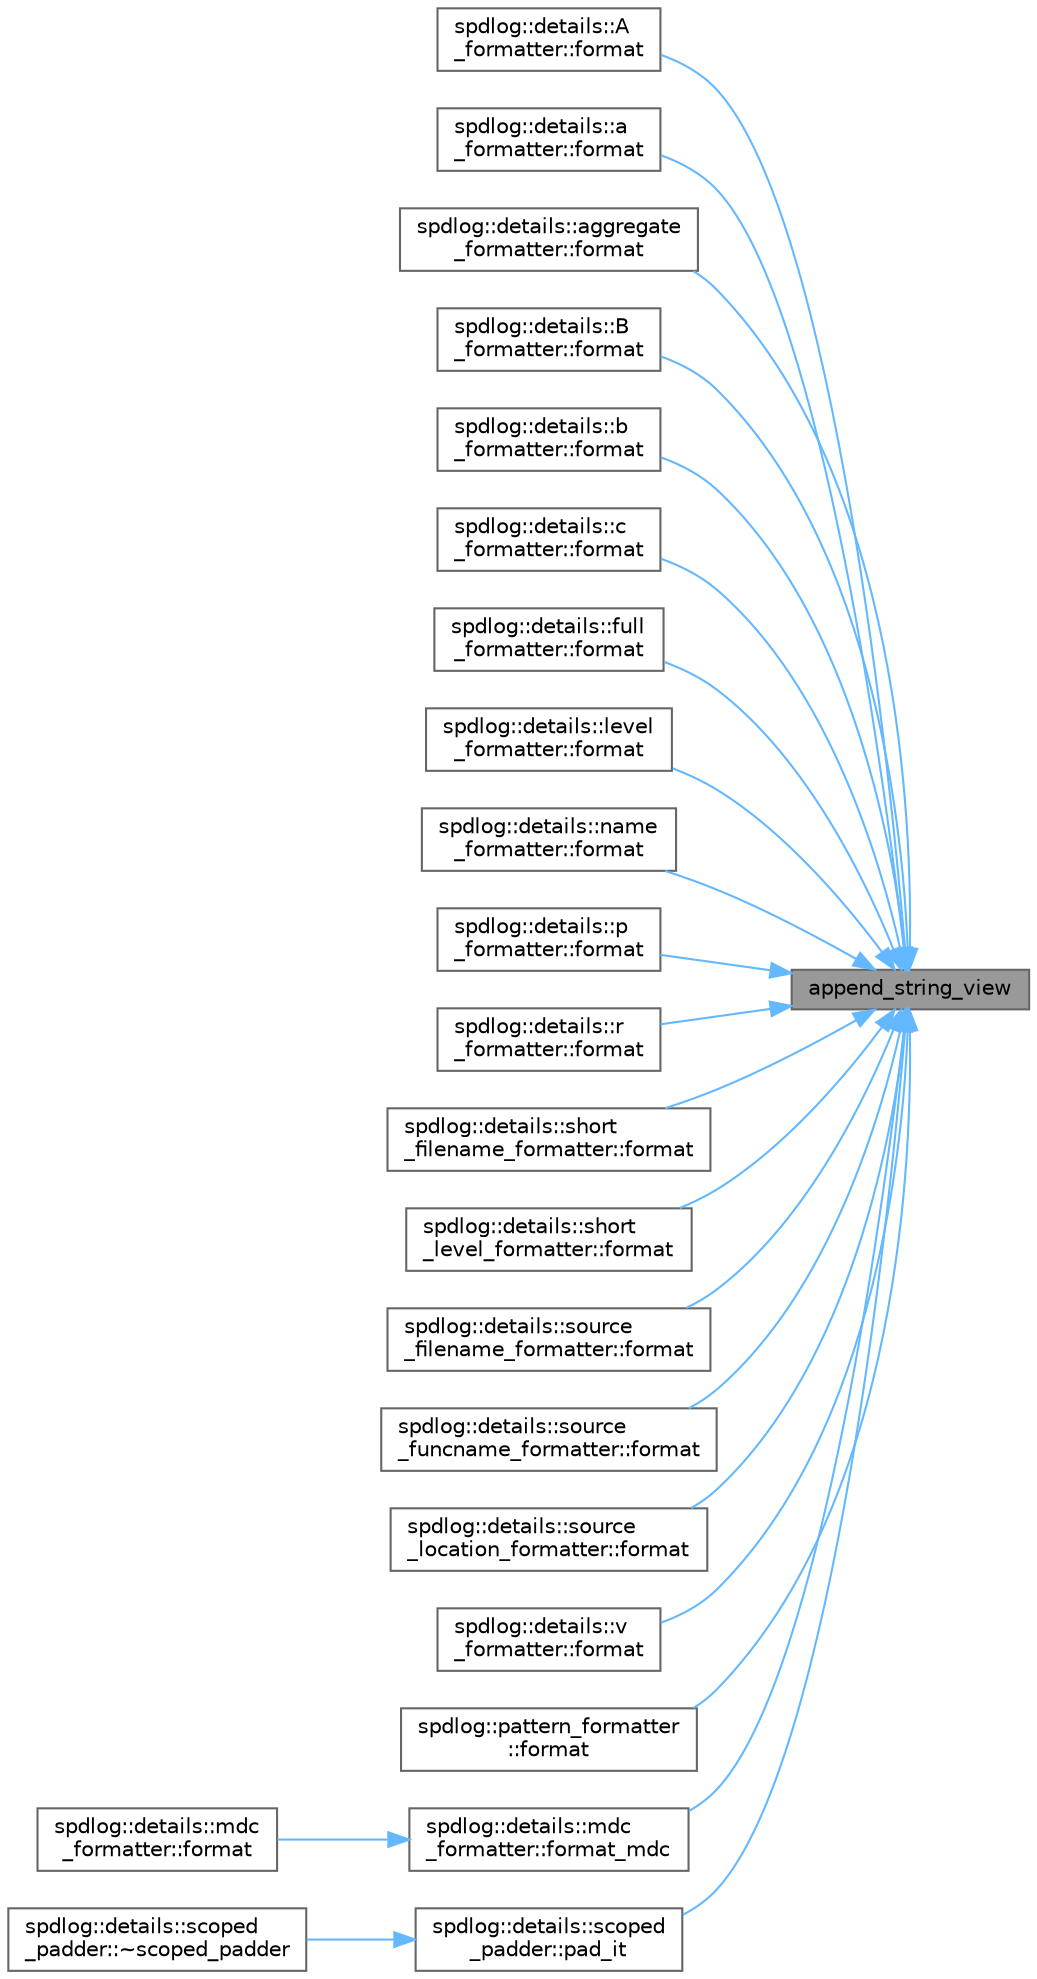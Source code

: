 digraph "append_string_view"
{
 // LATEX_PDF_SIZE
  bgcolor="transparent";
  edge [fontname=Helvetica,fontsize=10,labelfontname=Helvetica,labelfontsize=10];
  node [fontname=Helvetica,fontsize=10,shape=box,height=0.2,width=0.4];
  rankdir="RL";
  Node1 [id="Node000001",label="append_string_view",height=0.2,width=0.4,color="gray40", fillcolor="grey60", style="filled", fontcolor="black",tooltip=" "];
  Node1 -> Node2 [id="edge1_Node000001_Node000002",dir="back",color="steelblue1",style="solid",tooltip=" "];
  Node2 [id="Node000002",label="spdlog::details::A\l_formatter::format",height=0.2,width=0.4,color="grey40", fillcolor="white", style="filled",URL="$classspdlog_1_1details_1_1_a__formatter.html#a25138146c85d6eb6c24c6ba3481b67f5",tooltip=" "];
  Node1 -> Node3 [id="edge2_Node000001_Node000003",dir="back",color="steelblue1",style="solid",tooltip=" "];
  Node3 [id="Node000003",label="spdlog::details::a\l_formatter::format",height=0.2,width=0.4,color="grey40", fillcolor="white", style="filled",URL="$classspdlog_1_1details_1_1a__formatter.html#a25138146c85d6eb6c24c6ba3481b67f5",tooltip=" "];
  Node1 -> Node4 [id="edge3_Node000001_Node000004",dir="back",color="steelblue1",style="solid",tooltip=" "];
  Node4 [id="Node000004",label="spdlog::details::aggregate\l_formatter::format",height=0.2,width=0.4,color="grey40", fillcolor="white", style="filled",URL="$classspdlog_1_1details_1_1aggregate__formatter.html#aaba7db73e01b1efcc1911a7f0f4bd3d7",tooltip=" "];
  Node1 -> Node5 [id="edge4_Node000001_Node000005",dir="back",color="steelblue1",style="solid",tooltip=" "];
  Node5 [id="Node000005",label="spdlog::details::B\l_formatter::format",height=0.2,width=0.4,color="grey40", fillcolor="white", style="filled",URL="$classspdlog_1_1details_1_1_b__formatter.html#a25138146c85d6eb6c24c6ba3481b67f5",tooltip=" "];
  Node1 -> Node6 [id="edge5_Node000001_Node000006",dir="back",color="steelblue1",style="solid",tooltip=" "];
  Node6 [id="Node000006",label="spdlog::details::b\l_formatter::format",height=0.2,width=0.4,color="grey40", fillcolor="white", style="filled",URL="$classspdlog_1_1details_1_1b__formatter.html#a25138146c85d6eb6c24c6ba3481b67f5",tooltip=" "];
  Node1 -> Node7 [id="edge6_Node000001_Node000007",dir="back",color="steelblue1",style="solid",tooltip=" "];
  Node7 [id="Node000007",label="spdlog::details::c\l_formatter::format",height=0.2,width=0.4,color="grey40", fillcolor="white", style="filled",URL="$classspdlog_1_1details_1_1c__formatter.html#a25138146c85d6eb6c24c6ba3481b67f5",tooltip=" "];
  Node1 -> Node8 [id="edge7_Node000001_Node000008",dir="back",color="steelblue1",style="solid",tooltip=" "];
  Node8 [id="Node000008",label="spdlog::details::full\l_formatter::format",height=0.2,width=0.4,color="grey40", fillcolor="white", style="filled",URL="$classspdlog_1_1details_1_1full__formatter.html#a5ed50973366c25de18e5fb95be6bbf77",tooltip=" "];
  Node1 -> Node9 [id="edge8_Node000001_Node000009",dir="back",color="steelblue1",style="solid",tooltip=" "];
  Node9 [id="Node000009",label="spdlog::details::level\l_formatter::format",height=0.2,width=0.4,color="grey40", fillcolor="white", style="filled",URL="$classspdlog_1_1details_1_1level__formatter.html#af601ebc095d6f89b1546cf6360c6ea2d",tooltip=" "];
  Node1 -> Node10 [id="edge9_Node000001_Node000010",dir="back",color="steelblue1",style="solid",tooltip=" "];
  Node10 [id="Node000010",label="spdlog::details::name\l_formatter::format",height=0.2,width=0.4,color="grey40", fillcolor="white", style="filled",URL="$classspdlog_1_1details_1_1name__formatter.html#af601ebc095d6f89b1546cf6360c6ea2d",tooltip=" "];
  Node1 -> Node11 [id="edge10_Node000001_Node000011",dir="back",color="steelblue1",style="solid",tooltip=" "];
  Node11 [id="Node000011",label="spdlog::details::p\l_formatter::format",height=0.2,width=0.4,color="grey40", fillcolor="white", style="filled",URL="$classspdlog_1_1details_1_1p__formatter.html#a25138146c85d6eb6c24c6ba3481b67f5",tooltip=" "];
  Node1 -> Node12 [id="edge11_Node000001_Node000012",dir="back",color="steelblue1",style="solid",tooltip=" "];
  Node12 [id="Node000012",label="spdlog::details::r\l_formatter::format",height=0.2,width=0.4,color="grey40", fillcolor="white", style="filled",URL="$classspdlog_1_1details_1_1r__formatter.html#a25138146c85d6eb6c24c6ba3481b67f5",tooltip=" "];
  Node1 -> Node13 [id="edge12_Node000001_Node000013",dir="back",color="steelblue1",style="solid",tooltip=" "];
  Node13 [id="Node000013",label="spdlog::details::short\l_filename_formatter::format",height=0.2,width=0.4,color="grey40", fillcolor="white", style="filled",URL="$classspdlog_1_1details_1_1short__filename__formatter.html#af601ebc095d6f89b1546cf6360c6ea2d",tooltip=" "];
  Node1 -> Node14 [id="edge13_Node000001_Node000014",dir="back",color="steelblue1",style="solid",tooltip=" "];
  Node14 [id="Node000014",label="spdlog::details::short\l_level_formatter::format",height=0.2,width=0.4,color="grey40", fillcolor="white", style="filled",URL="$classspdlog_1_1details_1_1short__level__formatter.html#af601ebc095d6f89b1546cf6360c6ea2d",tooltip=" "];
  Node1 -> Node15 [id="edge14_Node000001_Node000015",dir="back",color="steelblue1",style="solid",tooltip=" "];
  Node15 [id="Node000015",label="spdlog::details::source\l_filename_formatter::format",height=0.2,width=0.4,color="grey40", fillcolor="white", style="filled",URL="$classspdlog_1_1details_1_1source__filename__formatter.html#af601ebc095d6f89b1546cf6360c6ea2d",tooltip=" "];
  Node1 -> Node16 [id="edge15_Node000001_Node000016",dir="back",color="steelblue1",style="solid",tooltip=" "];
  Node16 [id="Node000016",label="spdlog::details::source\l_funcname_formatter::format",height=0.2,width=0.4,color="grey40", fillcolor="white", style="filled",URL="$classspdlog_1_1details_1_1source__funcname__formatter.html#af601ebc095d6f89b1546cf6360c6ea2d",tooltip=" "];
  Node1 -> Node17 [id="edge16_Node000001_Node000017",dir="back",color="steelblue1",style="solid",tooltip=" "];
  Node17 [id="Node000017",label="spdlog::details::source\l_location_formatter::format",height=0.2,width=0.4,color="grey40", fillcolor="white", style="filled",URL="$classspdlog_1_1details_1_1source__location__formatter.html#af601ebc095d6f89b1546cf6360c6ea2d",tooltip=" "];
  Node1 -> Node18 [id="edge17_Node000001_Node000018",dir="back",color="steelblue1",style="solid",tooltip=" "];
  Node18 [id="Node000018",label="spdlog::details::v\l_formatter::format",height=0.2,width=0.4,color="grey40", fillcolor="white", style="filled",URL="$classspdlog_1_1details_1_1v__formatter.html#af601ebc095d6f89b1546cf6360c6ea2d",tooltip=" "];
  Node1 -> Node19 [id="edge18_Node000001_Node000019",dir="back",color="steelblue1",style="solid",tooltip=" "];
  Node19 [id="Node000019",label="spdlog::pattern_formatter\l::format",height=0.2,width=0.4,color="grey40", fillcolor="white", style="filled",URL="$classspdlog_1_1pattern__formatter.html#a196bb20b577f827b5b9b0fa39139295e",tooltip=" "];
  Node1 -> Node20 [id="edge19_Node000001_Node000020",dir="back",color="steelblue1",style="solid",tooltip=" "];
  Node20 [id="Node000020",label="spdlog::details::mdc\l_formatter::format_mdc",height=0.2,width=0.4,color="grey40", fillcolor="white", style="filled",URL="$classspdlog_1_1details_1_1mdc__formatter.html#a2c8d7857ff795dc7a838bffd5f2d1bf9",tooltip=" "];
  Node20 -> Node21 [id="edge20_Node000020_Node000021",dir="back",color="steelblue1",style="solid",tooltip=" "];
  Node21 [id="Node000021",label="spdlog::details::mdc\l_formatter::format",height=0.2,width=0.4,color="grey40", fillcolor="white", style="filled",URL="$classspdlog_1_1details_1_1mdc__formatter.html#aaba7db73e01b1efcc1911a7f0f4bd3d7",tooltip=" "];
  Node1 -> Node22 [id="edge21_Node000001_Node000022",dir="back",color="steelblue1",style="solid",tooltip=" "];
  Node22 [id="Node000022",label="spdlog::details::scoped\l_padder::pad_it",height=0.2,width=0.4,color="grey40", fillcolor="white", style="filled",URL="$classspdlog_1_1details_1_1scoped__padder.html#a60ac0ff3bdd55f4b025674731da1af46",tooltip=" "];
  Node22 -> Node23 [id="edge22_Node000022_Node000023",dir="back",color="steelblue1",style="solid",tooltip=" "];
  Node23 [id="Node000023",label="spdlog::details::scoped\l_padder::~scoped_padder",height=0.2,width=0.4,color="grey40", fillcolor="white", style="filled",URL="$classspdlog_1_1details_1_1scoped__padder.html#a24b11e8bbc9d08f7d2179c93f6da7e61",tooltip=" "];
}
